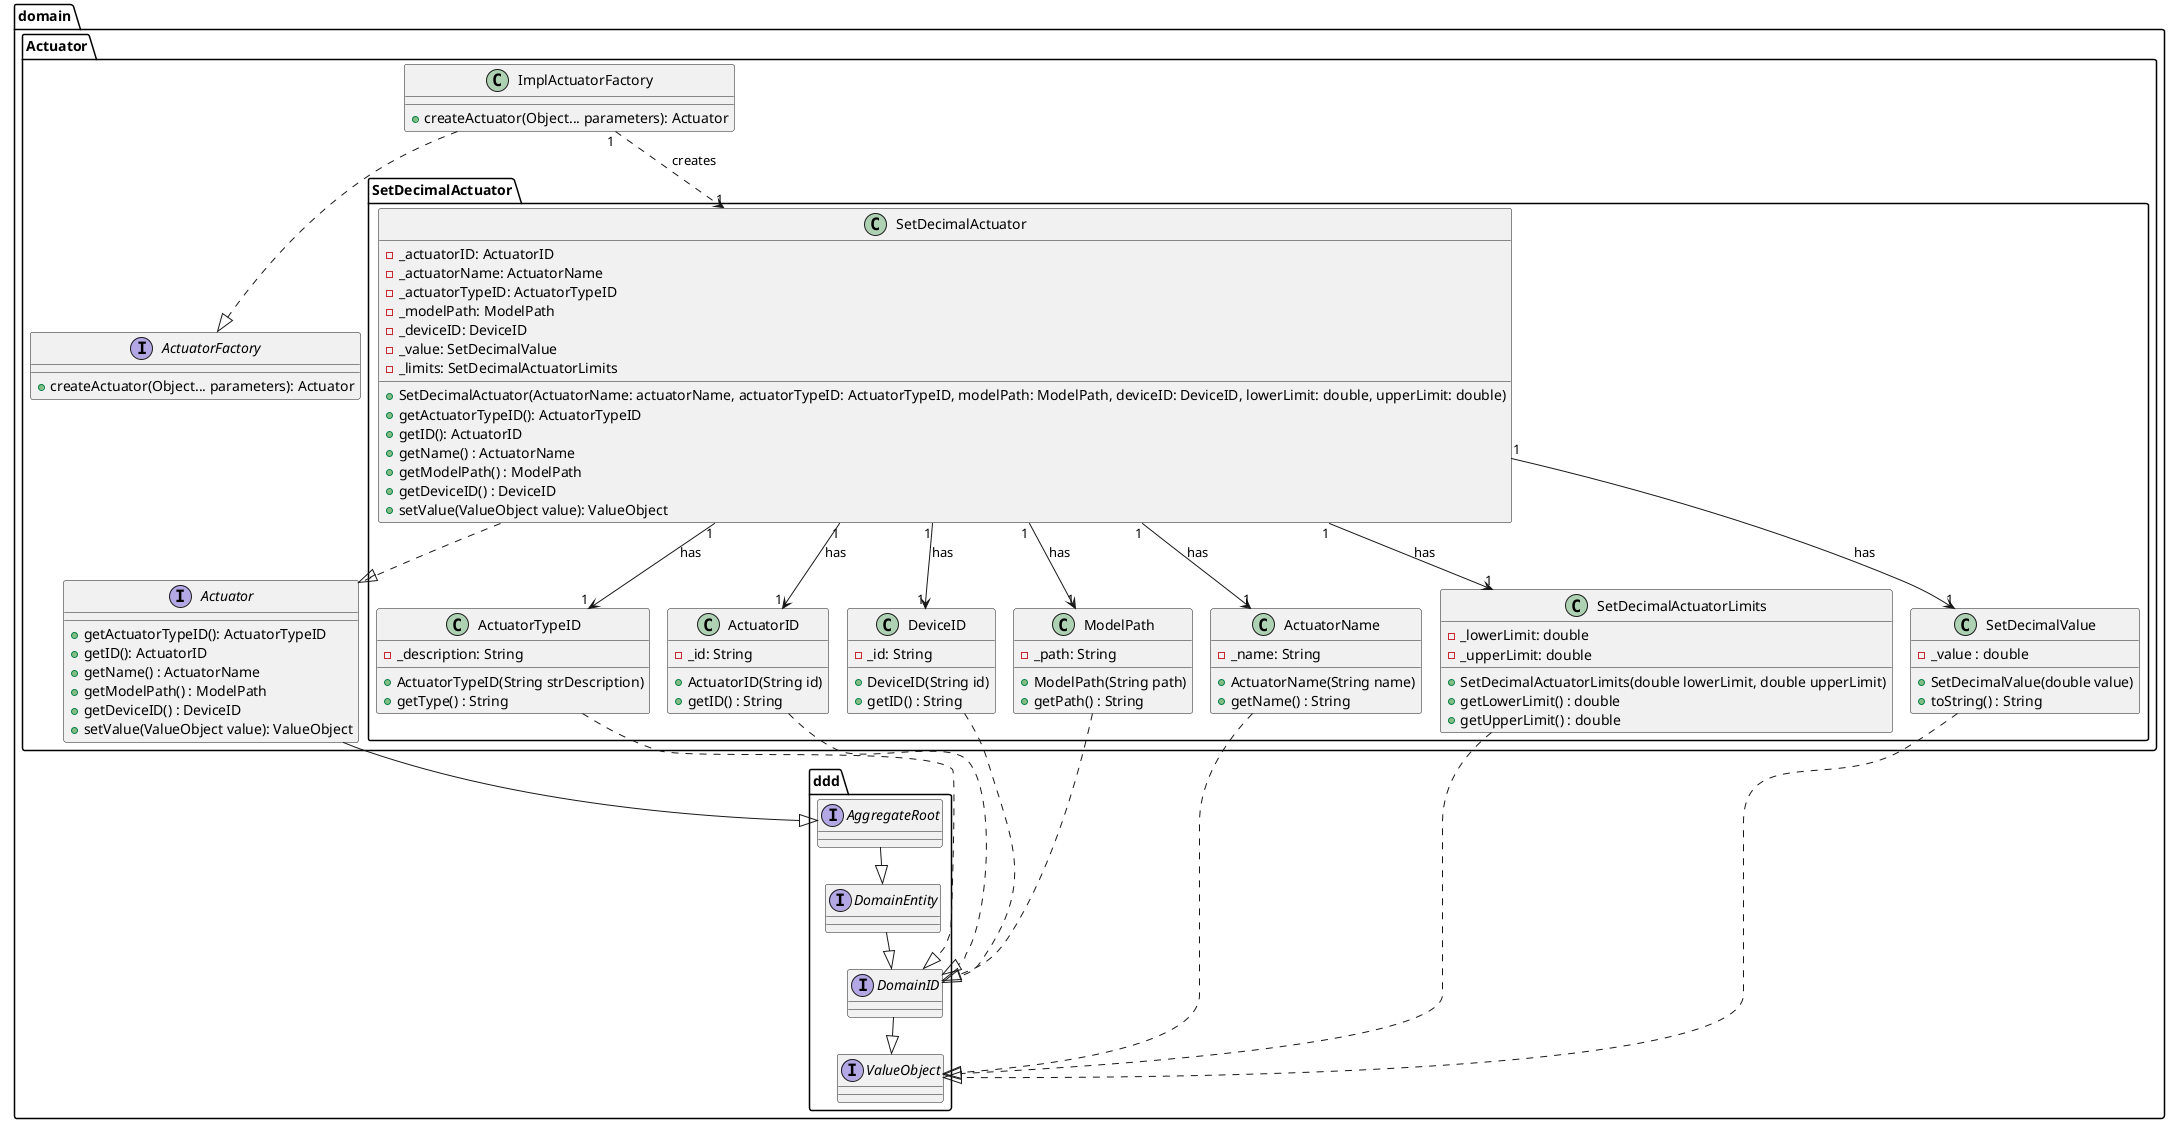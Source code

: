 @startuml
!pragma layout smetana

package domain.Actuator {
    interface Actuator {
        + getActuatorTypeID(): ActuatorTypeID
                + getID(): ActuatorID
                + getName() : ActuatorName
                + getModelPath() : ModelPath
                + getDeviceID() : DeviceID
                + setValue(ValueObject value): ValueObject
    }
    interface ActuatorFactory {
        + createActuator(Object... parameters): Actuator
    }
    class ImplActuatorFactory {
        + createActuator(Object... parameters): Actuator
    }
}
package domain.Actuator.SetDecimalActuator {
    class SetDecimalActuator {
        - _actuatorID: ActuatorID
        - _actuatorName: ActuatorName
        - _actuatorTypeID: ActuatorTypeID
        - _modelPath: ModelPath
        - _deviceID: DeviceID
        - _value: SetDecimalValue
        - _limits: SetDecimalActuatorLimits
        + SetDecimalActuator(ActuatorName: actuatorName, actuatorTypeID: ActuatorTypeID, modelPath: ModelPath, deviceID: DeviceID, lowerLimit: double, upperLimit: double)
        + getActuatorTypeID(): ActuatorTypeID
        + getID(): ActuatorID
        + getName() : ActuatorName
        + getModelPath() : ModelPath
        + getDeviceID() : DeviceID
        + setValue(ValueObject value): ValueObject
    }

    class ActuatorTypeID {
            - _description: String
            + ActuatorTypeID(String strDescription)
            + getType() : String
    }

    class ModelPath {
            - _path: String
            + ModelPath(String path)
            + getPath() : String
    }

    class ActuatorName {
            - _name: String
            + ActuatorName(String name)
            + getName() : String
    }

    class SetDecimalActuatorLimits {
            - _lowerLimit: double
            - _upperLimit: double
            + SetDecimalActuatorLimits(double lowerLimit, double upperLimit)
            + getLowerLimit() : double
            + getUpperLimit() : double
    }

    class ActuatorID {
            - _id: String
            + ActuatorID(String id)
            + getID() : String
    }

    class DeviceID {
            - _id: String
            + DeviceID(String id)
            + getID() : String
    }

    class SetDecimalValue {
            - _value : double
            + SetDecimalValue(double value)
            + toString() : String
    }
}

package domain.ddd {

  interface DomainEntity {
  }

  interface DomainID {
  }

  interface AggregateRoot {
  }

  interface ValueObject {
  }
}

ImplActuatorFactory ..|> ActuatorFactory
ImplActuatorFactory "1" ..> "1" domain.Actuator.SetDecimalActuator.SetDecimalActuator : creates

domain.Actuator.SetDecimalActuator.SetDecimalActuator ..|> domain.Actuator.Actuator
domain.Actuator.SetDecimalActuator.SetDecimalActuator "1" --> "1" SetDecimalValue : has
domain.Actuator.SetDecimalActuator.SetDecimalActuator "1" -->  "1" ActuatorTypeID : has
domain.Actuator.SetDecimalActuator.SetDecimalActuator "1" -->  "1" ModelPath : has
domain.Actuator.SetDecimalActuator.SetDecimalActuator "1" -->  "1" ActuatorName : has
domain.Actuator.SetDecimalActuator.SetDecimalActuator "1" -->  "1" SetDecimalActuatorLimits : has
domain.Actuator.SetDecimalActuator.SetDecimalActuator "1" -->  "1" ActuatorID : has
domain.Actuator.SetDecimalActuator.SetDecimalActuator "1" -->  "1" DeviceID : has

DomainEntity --|> DomainID
AggregateRoot --|> DomainEntity
DomainID --|> ValueObject

domain.Actuator.Actuator --|> domain.ddd.AggregateRoot

ActuatorTypeID ..|> domain.ddd.DomainID
ActuatorID ..|> domain.ddd.DomainID
DeviceID ..|> domain.ddd.DomainID
ModelPath ..|> domain.ddd.DomainID

SetDecimalValue ..|> domain.ddd.ValueObject
SetDecimalActuatorLimits ..|> domain.ddd.ValueObject
ActuatorName ..|> domain.ddd.ValueObject


@enduml
